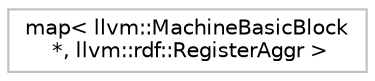 digraph "Graphical Class Hierarchy"
{
 // LATEX_PDF_SIZE
  bgcolor="transparent";
  edge [fontname="Helvetica",fontsize="10",labelfontname="Helvetica",labelfontsize="10"];
  node [fontname="Helvetica",fontsize="10",shape=record];
  rankdir="LR";
  Node0 [label="map\< llvm::MachineBasicBlock\l *, llvm::rdf::RegisterAggr \>",height=0.2,width=0.4,color="grey75",tooltip=" "];
}

